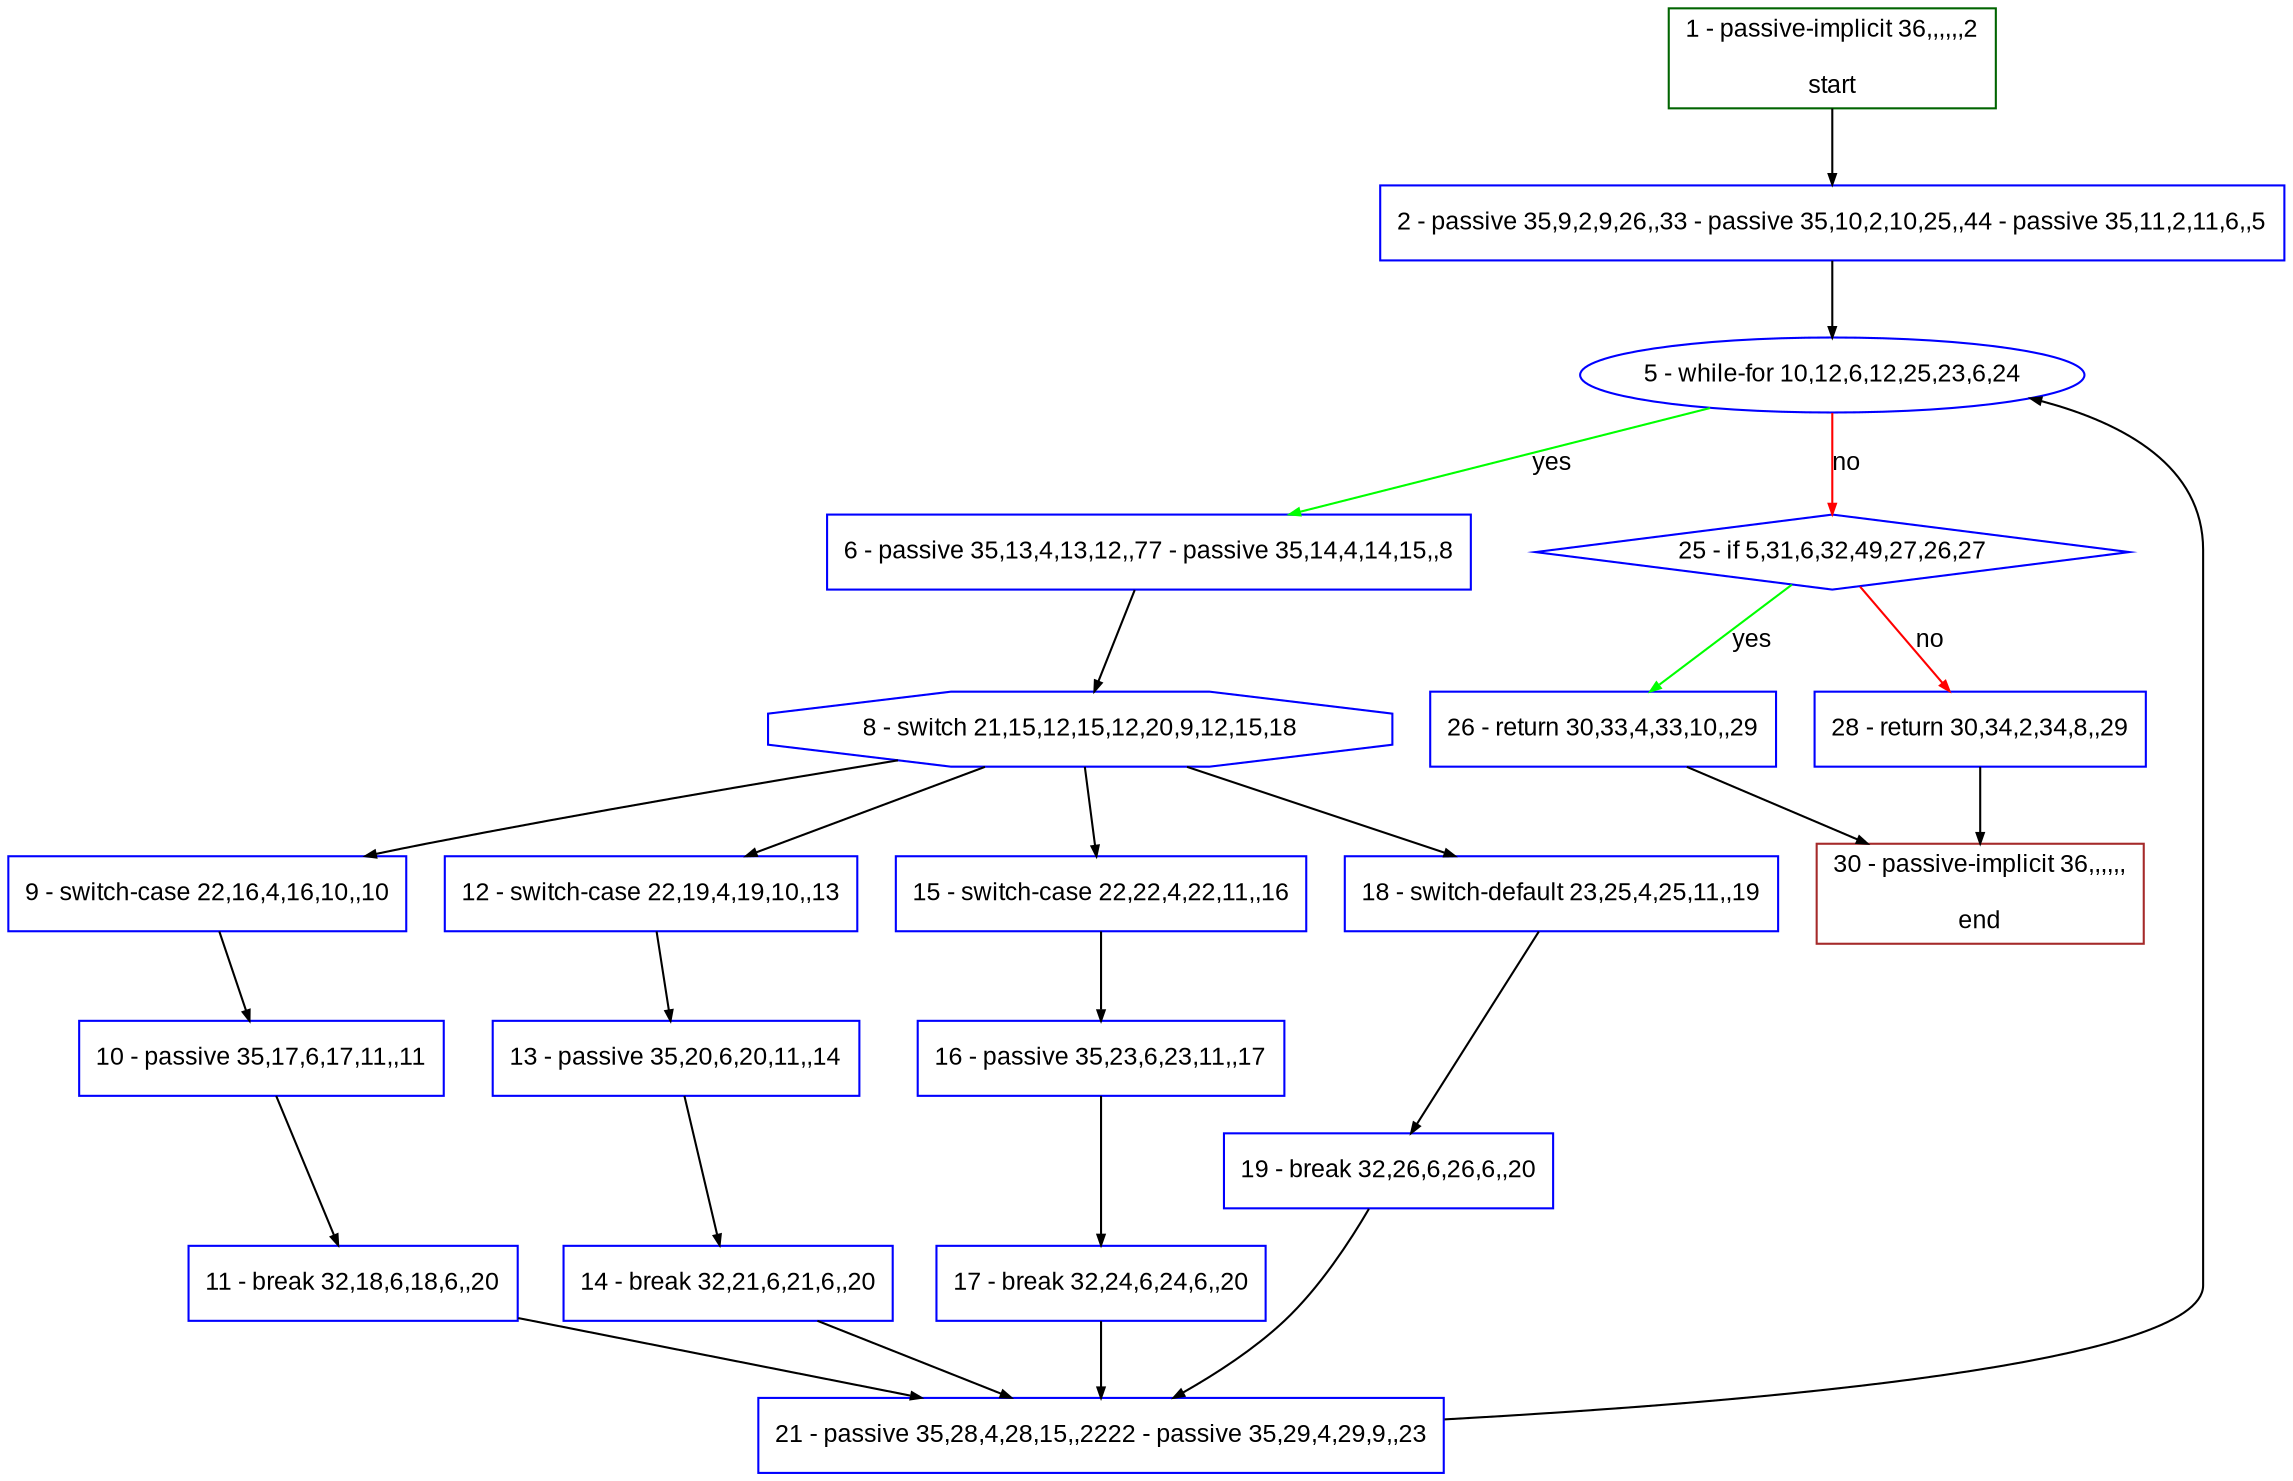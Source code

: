 digraph "" {
  graph [bgcolor="white", fillcolor="#FFFFCC", pack="true", packmode="clust", fontname="Arial", label="", fontsize="12", compound="true", style="rounded,filled"];
  node [node_initialized="no", fillcolor="white", fontname="Arial", label="", color="grey", fontsize="12", fixedsize="false", compound="true", shape="rectangle", style="filled"];
  edge [arrowtail="none", lhead="", fontcolor="black", fontname="Arial", label="", color="black", fontsize="12", arrowhead="normal", arrowsize="0.5", compound="true", ltail="", dir="forward"];
  __N1 [fillcolor="#ffffff", label="2 - passive 35,9,2,9,26,,33 - passive 35,10,2,10,25,,44 - passive 35,11,2,11,6,,5", color="#0000ff", shape="box", style="filled"];
  __N2 [fillcolor="#ffffff", label="1 - passive-implicit 36,,,,,,2\n\nstart", color="#006400", shape="box", style="filled"];
  __N3 [fillcolor="#ffffff", label="5 - while-for 10,12,6,12,25,23,6,24", color="#0000ff", shape="oval", style="filled"];
  __N4 [fillcolor="#ffffff", label="6 - passive 35,13,4,13,12,,77 - passive 35,14,4,14,15,,8", color="#0000ff", shape="box", style="filled"];
  __N5 [fillcolor="#ffffff", label="25 - if 5,31,6,32,49,27,26,27", color="#0000ff", shape="diamond", style="filled"];
  __N6 [fillcolor="#ffffff", label="8 - switch 21,15,12,15,12,20,9,12,15,18", color="#0000ff", shape="octagon", style="filled"];
  __N7 [fillcolor="#ffffff", label="9 - switch-case 22,16,4,16,10,,10", color="#0000ff", shape="box", style="filled"];
  __N8 [fillcolor="#ffffff", label="12 - switch-case 22,19,4,19,10,,13", color="#0000ff", shape="box", style="filled"];
  __N9 [fillcolor="#ffffff", label="15 - switch-case 22,22,4,22,11,,16", color="#0000ff", shape="box", style="filled"];
  __N10 [fillcolor="#ffffff", label="18 - switch-default 23,25,4,25,11,,19", color="#0000ff", shape="box", style="filled"];
  __N11 [fillcolor="#ffffff", label="10 - passive 35,17,6,17,11,,11", color="#0000ff", shape="box", style="filled"];
  __N12 [fillcolor="#ffffff", label="11 - break 32,18,6,18,6,,20", color="#0000ff", shape="box", style="filled"];
  __N13 [fillcolor="#ffffff", label="21 - passive 35,28,4,28,15,,2222 - passive 35,29,4,29,9,,23", color="#0000ff", shape="box", style="filled"];
  __N14 [fillcolor="#ffffff", label="13 - passive 35,20,6,20,11,,14", color="#0000ff", shape="box", style="filled"];
  __N15 [fillcolor="#ffffff", label="14 - break 32,21,6,21,6,,20", color="#0000ff", shape="box", style="filled"];
  __N16 [fillcolor="#ffffff", label="16 - passive 35,23,6,23,11,,17", color="#0000ff", shape="box", style="filled"];
  __N17 [fillcolor="#ffffff", label="17 - break 32,24,6,24,6,,20", color="#0000ff", shape="box", style="filled"];
  __N18 [fillcolor="#ffffff", label="19 - break 32,26,6,26,6,,20", color="#0000ff", shape="box", style="filled"];
  __N19 [fillcolor="#ffffff", label="26 - return 30,33,4,33,10,,29", color="#0000ff", shape="box", style="filled"];
  __N20 [fillcolor="#ffffff", label="28 - return 30,34,2,34,8,,29", color="#0000ff", shape="box", style="filled"];
  __N21 [fillcolor="#ffffff", label="30 - passive-implicit 36,,,,,,\n\nend", color="#a52a2a", shape="box", style="filled"];
  __N2 -> __N1 [arrowtail="none", color="#000000", label="", arrowhead="normal", dir="forward"];
  __N1 -> __N3 [arrowtail="none", color="#000000", label="", arrowhead="normal", dir="forward"];
  __N3 -> __N4 [arrowtail="none", color="#00ff00", label="yes", arrowhead="normal", dir="forward"];
  __N3 -> __N5 [arrowtail="none", color="#ff0000", label="no", arrowhead="normal", dir="forward"];
  __N4 -> __N6 [arrowtail="none", color="#000000", label="", arrowhead="normal", dir="forward"];
  __N6 -> __N7 [arrowtail="none", color="#000000", label="", arrowhead="normal", dir="forward"];
  __N6 -> __N8 [arrowtail="none", color="#000000", label="", arrowhead="normal", dir="forward"];
  __N6 -> __N9 [arrowtail="none", color="#000000", label="", arrowhead="normal", dir="forward"];
  __N6 -> __N10 [arrowtail="none", color="#000000", label="", arrowhead="normal", dir="forward"];
  __N7 -> __N11 [arrowtail="none", color="#000000", label="", arrowhead="normal", dir="forward"];
  __N11 -> __N12 [arrowtail="none", color="#000000", label="", arrowhead="normal", dir="forward"];
  __N12 -> __N13 [arrowtail="none", color="#000000", label="", arrowhead="normal", dir="forward"];
  __N8 -> __N14 [arrowtail="none", color="#000000", label="", arrowhead="normal", dir="forward"];
  __N14 -> __N15 [arrowtail="none", color="#000000", label="", arrowhead="normal", dir="forward"];
  __N15 -> __N13 [arrowtail="none", color="#000000", label="", arrowhead="normal", dir="forward"];
  __N9 -> __N16 [arrowtail="none", color="#000000", label="", arrowhead="normal", dir="forward"];
  __N16 -> __N17 [arrowtail="none", color="#000000", label="", arrowhead="normal", dir="forward"];
  __N17 -> __N13 [arrowtail="none", color="#000000", label="", arrowhead="normal", dir="forward"];
  __N10 -> __N18 [arrowtail="none", color="#000000", label="", arrowhead="normal", dir="forward"];
  __N18 -> __N13 [arrowtail="none", color="#000000", label="", arrowhead="normal", dir="forward"];
  __N13 -> __N3 [arrowtail="none", color="#000000", label="", arrowhead="normal", dir="forward"];
  __N5 -> __N19 [arrowtail="none", color="#00ff00", label="yes", arrowhead="normal", dir="forward"];
  __N5 -> __N20 [arrowtail="none", color="#ff0000", label="no", arrowhead="normal", dir="forward"];
  __N19 -> __N21 [arrowtail="none", color="#000000", label="", arrowhead="normal", dir="forward"];
  __N20 -> __N21 [arrowtail="none", color="#000000", label="", arrowhead="normal", dir="forward"];
}
